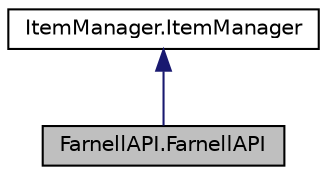 digraph "FarnellAPI.FarnellAPI"
{
 // LATEX_PDF_SIZE
  edge [fontname="Helvetica",fontsize="10",labelfontname="Helvetica",labelfontsize="10"];
  node [fontname="Helvetica",fontsize="10",shape=record];
  Node1 [label="FarnellAPI.FarnellAPI",height=0.2,width=0.4,color="black", fillcolor="grey75", style="filled", fontcolor="black",tooltip="Constructor."];
  Node2 -> Node1 [dir="back",color="midnightblue",fontsize="10",style="solid",fontname="Helvetica"];
  Node2 [label="ItemManager.ItemManager",height=0.2,width=0.4,color="black", fillcolor="white", style="filled",URL="$class_item_manager_1_1_item_manager.html",tooltip="Constructor."];
}
